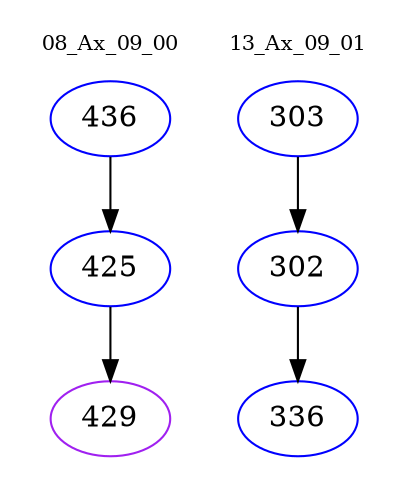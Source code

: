 digraph{
subgraph cluster_0 {
color = white
label = "08_Ax_09_00";
fontsize=10;
T0_436 [label="436", color="blue"]
T0_436 -> T0_425 [color="black"]
T0_425 [label="425", color="blue"]
T0_425 -> T0_429 [color="black"]
T0_429 [label="429", color="purple"]
}
subgraph cluster_1 {
color = white
label = "13_Ax_09_01";
fontsize=10;
T1_303 [label="303", color="blue"]
T1_303 -> T1_302 [color="black"]
T1_302 [label="302", color="blue"]
T1_302 -> T1_336 [color="black"]
T1_336 [label="336", color="blue"]
}
}
